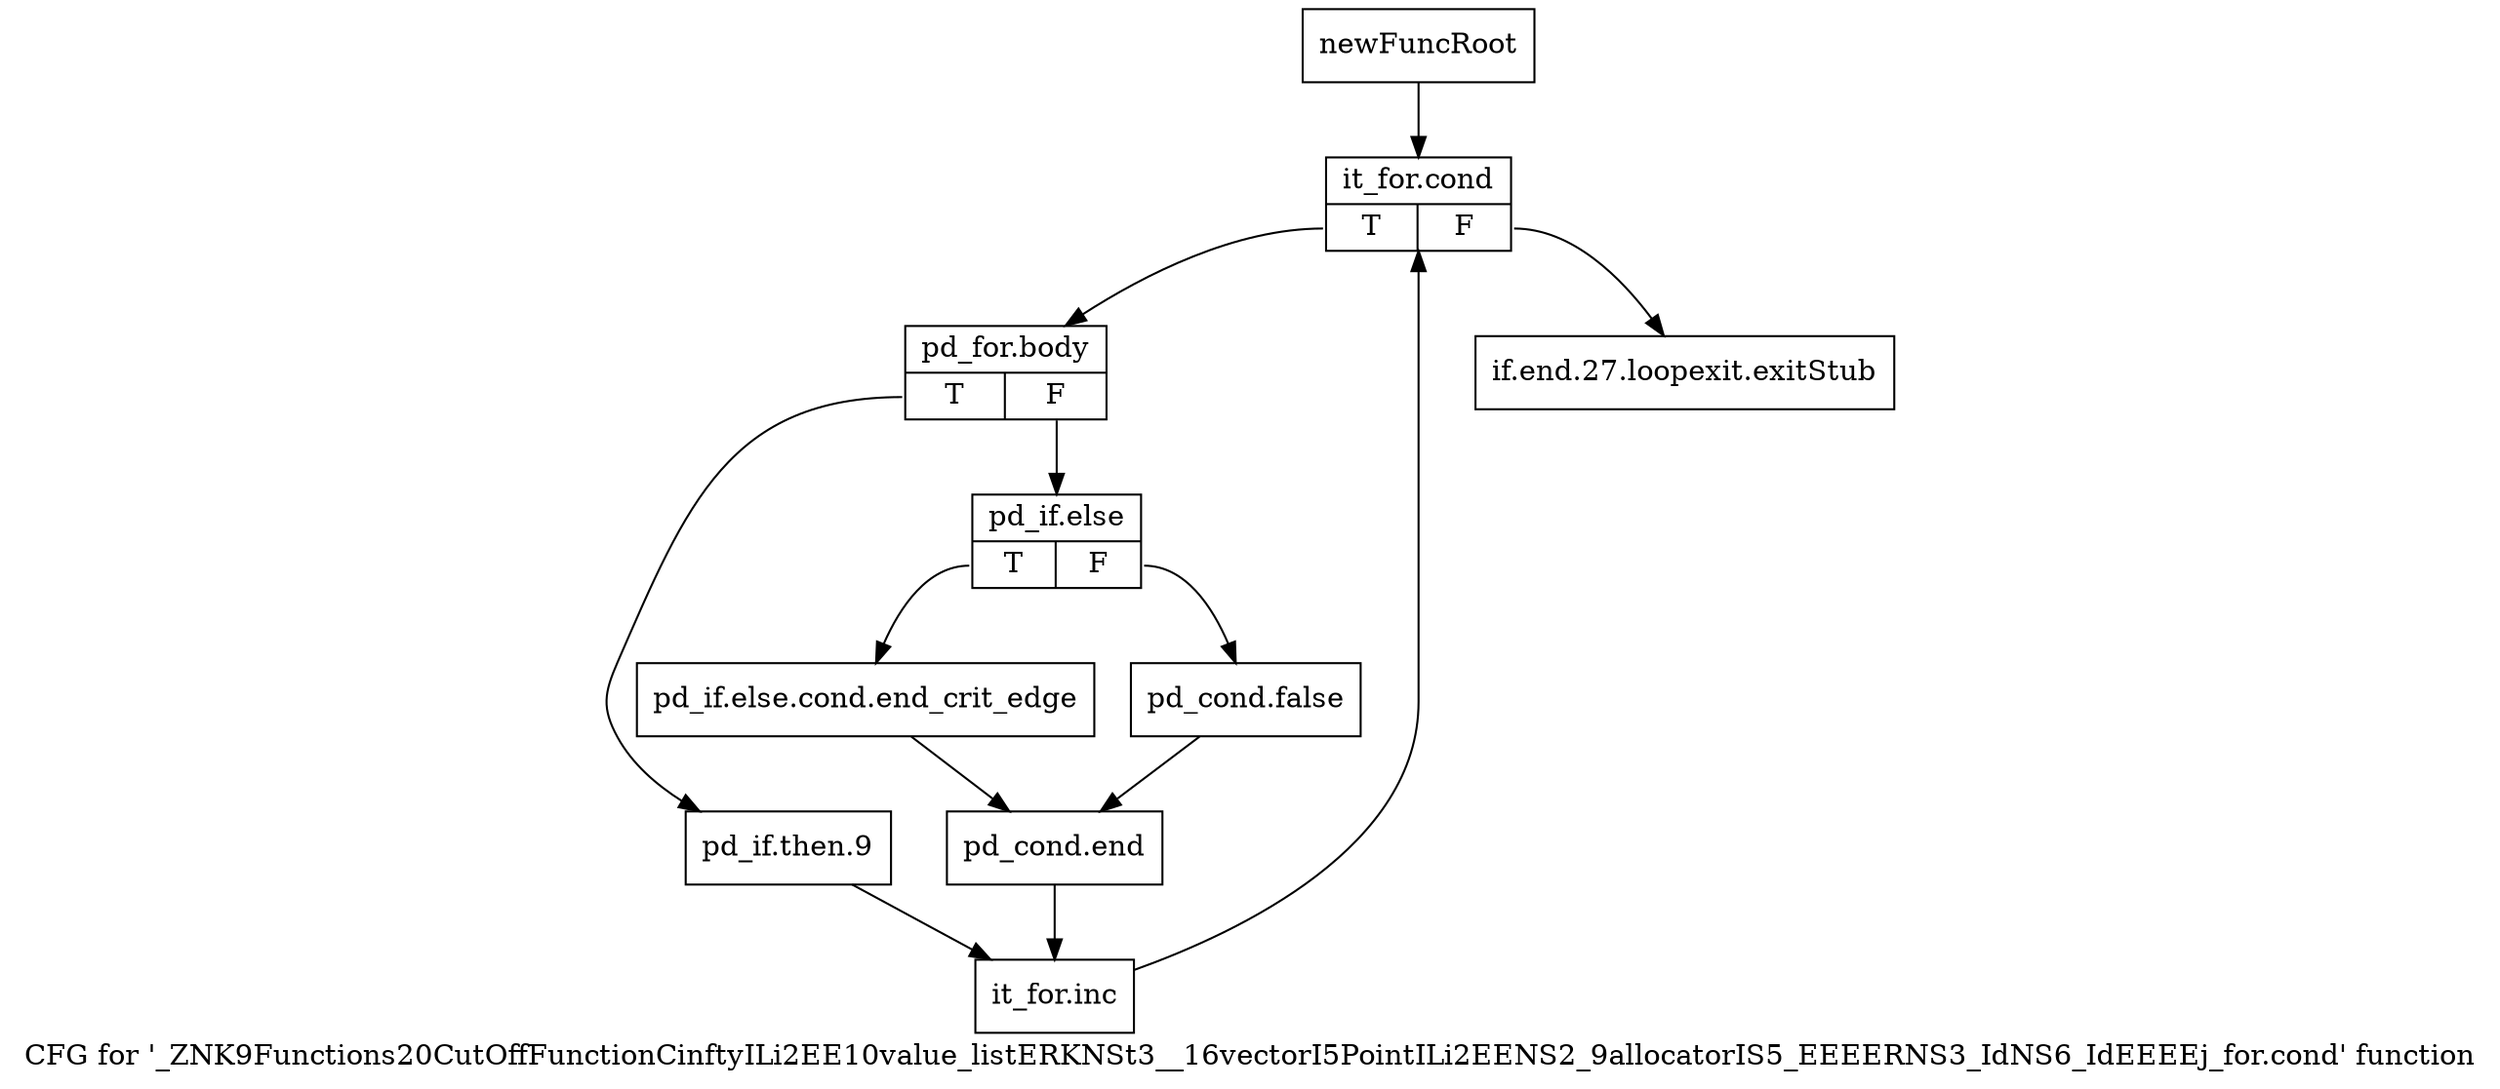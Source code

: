 digraph "CFG for '_ZNK9Functions20CutOffFunctionCinftyILi2EE10value_listERKNSt3__16vectorI5PointILi2EENS2_9allocatorIS5_EEEERNS3_IdNS6_IdEEEEj_for.cond' function" {
	label="CFG for '_ZNK9Functions20CutOffFunctionCinftyILi2EE10value_listERKNSt3__16vectorI5PointILi2EENS2_9allocatorIS5_EEEERNS3_IdNS6_IdEEEEj_for.cond' function";

	Node0x932f120 [shape=record,label="{newFuncRoot}"];
	Node0x932f120 -> Node0x932f1c0;
	Node0x932f170 [shape=record,label="{if.end.27.loopexit.exitStub}"];
	Node0x932f1c0 [shape=record,label="{it_for.cond|{<s0>T|<s1>F}}"];
	Node0x932f1c0:s0 -> Node0x932f210;
	Node0x932f1c0:s1 -> Node0x932f170;
	Node0x932f210 [shape=record,label="{pd_for.body|{<s0>T|<s1>F}}"];
	Node0x932f210:s0 -> Node0x932f5b0;
	Node0x932f210:s1 -> Node0x932f260;
	Node0x932f260 [shape=record,label="{pd_if.else|{<s0>T|<s1>F}}"];
	Node0x932f260:s0 -> Node0x932f300;
	Node0x932f260:s1 -> Node0x932f2b0;
	Node0x932f2b0 [shape=record,label="{pd_cond.false}"];
	Node0x932f2b0 -> Node0x932f350;
	Node0x932f300 [shape=record,label="{pd_if.else.cond.end_crit_edge}"];
	Node0x932f300 -> Node0x932f350;
	Node0x932f350 [shape=record,label="{pd_cond.end}"];
	Node0x932f350 -> Node0x932f600;
	Node0x932f5b0 [shape=record,label="{pd_if.then.9}"];
	Node0x932f5b0 -> Node0x932f600;
	Node0x932f600 [shape=record,label="{it_for.inc}"];
	Node0x932f600 -> Node0x932f1c0;
}
